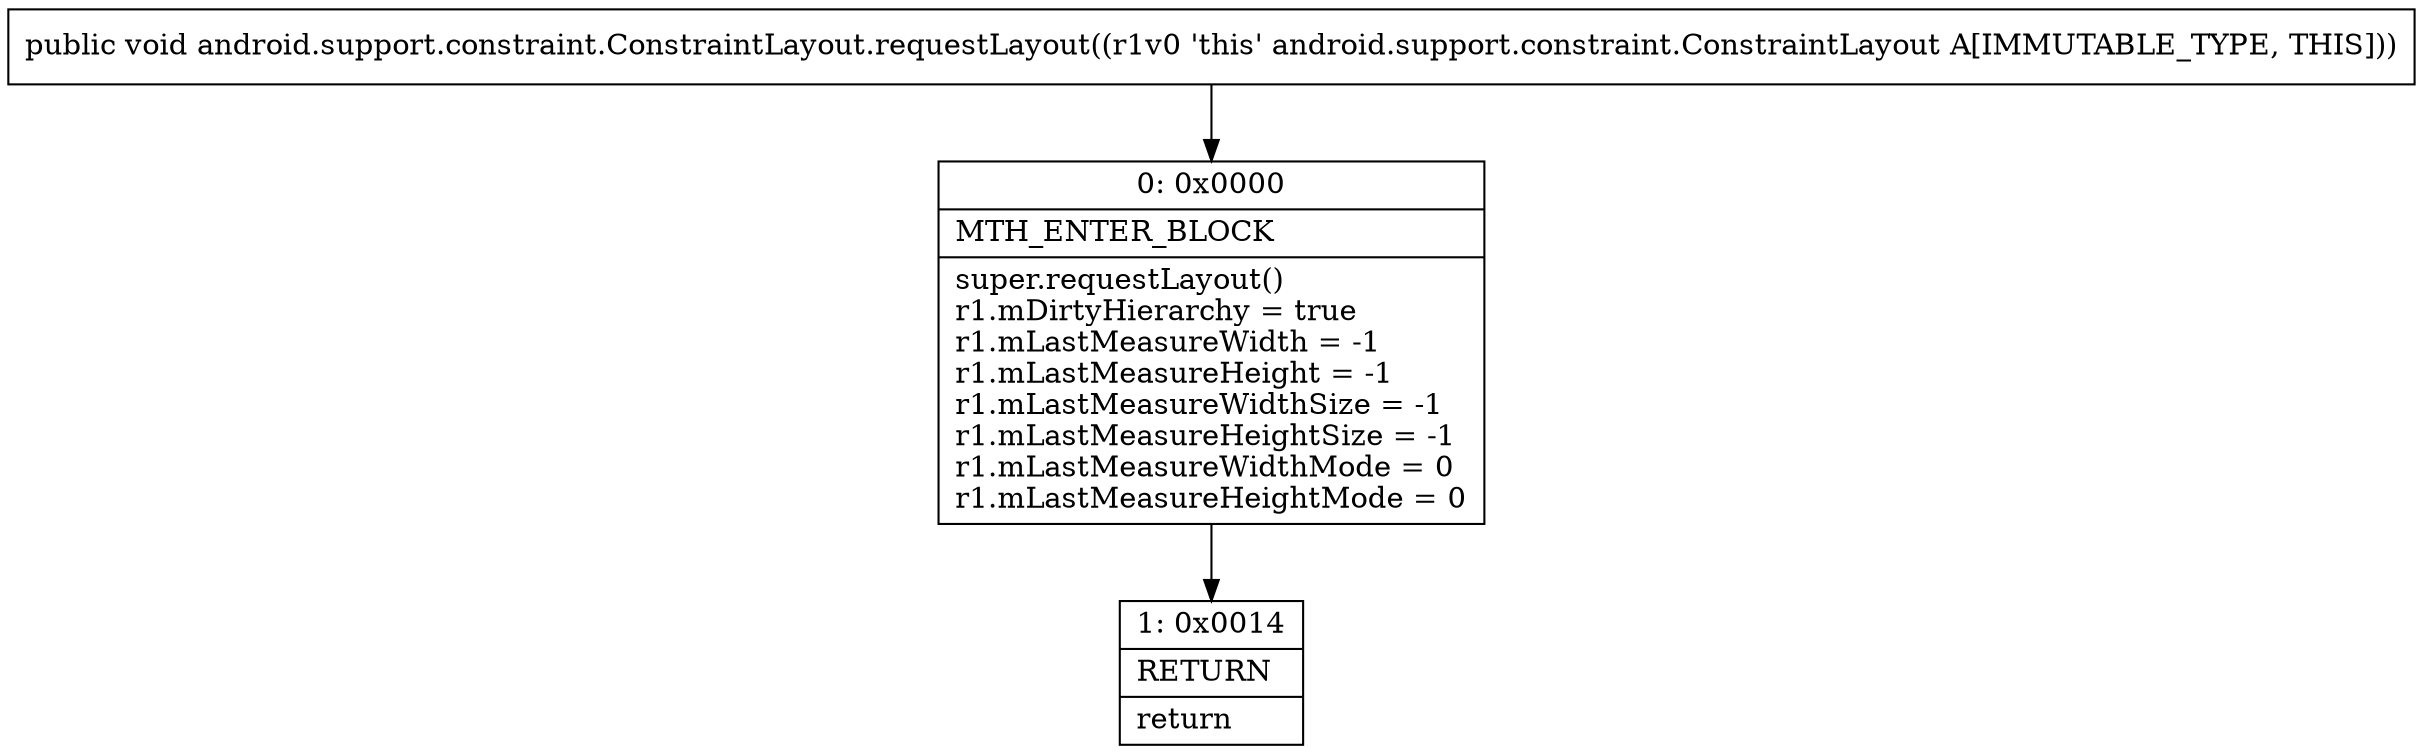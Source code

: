 digraph "CFG forandroid.support.constraint.ConstraintLayout.requestLayout()V" {
Node_0 [shape=record,label="{0\:\ 0x0000|MTH_ENTER_BLOCK\l|super.requestLayout()\lr1.mDirtyHierarchy = true\lr1.mLastMeasureWidth = \-1\lr1.mLastMeasureHeight = \-1\lr1.mLastMeasureWidthSize = \-1\lr1.mLastMeasureHeightSize = \-1\lr1.mLastMeasureWidthMode = 0\lr1.mLastMeasureHeightMode = 0\l}"];
Node_1 [shape=record,label="{1\:\ 0x0014|RETURN\l|return\l}"];
MethodNode[shape=record,label="{public void android.support.constraint.ConstraintLayout.requestLayout((r1v0 'this' android.support.constraint.ConstraintLayout A[IMMUTABLE_TYPE, THIS])) }"];
MethodNode -> Node_0;
Node_0 -> Node_1;
}

